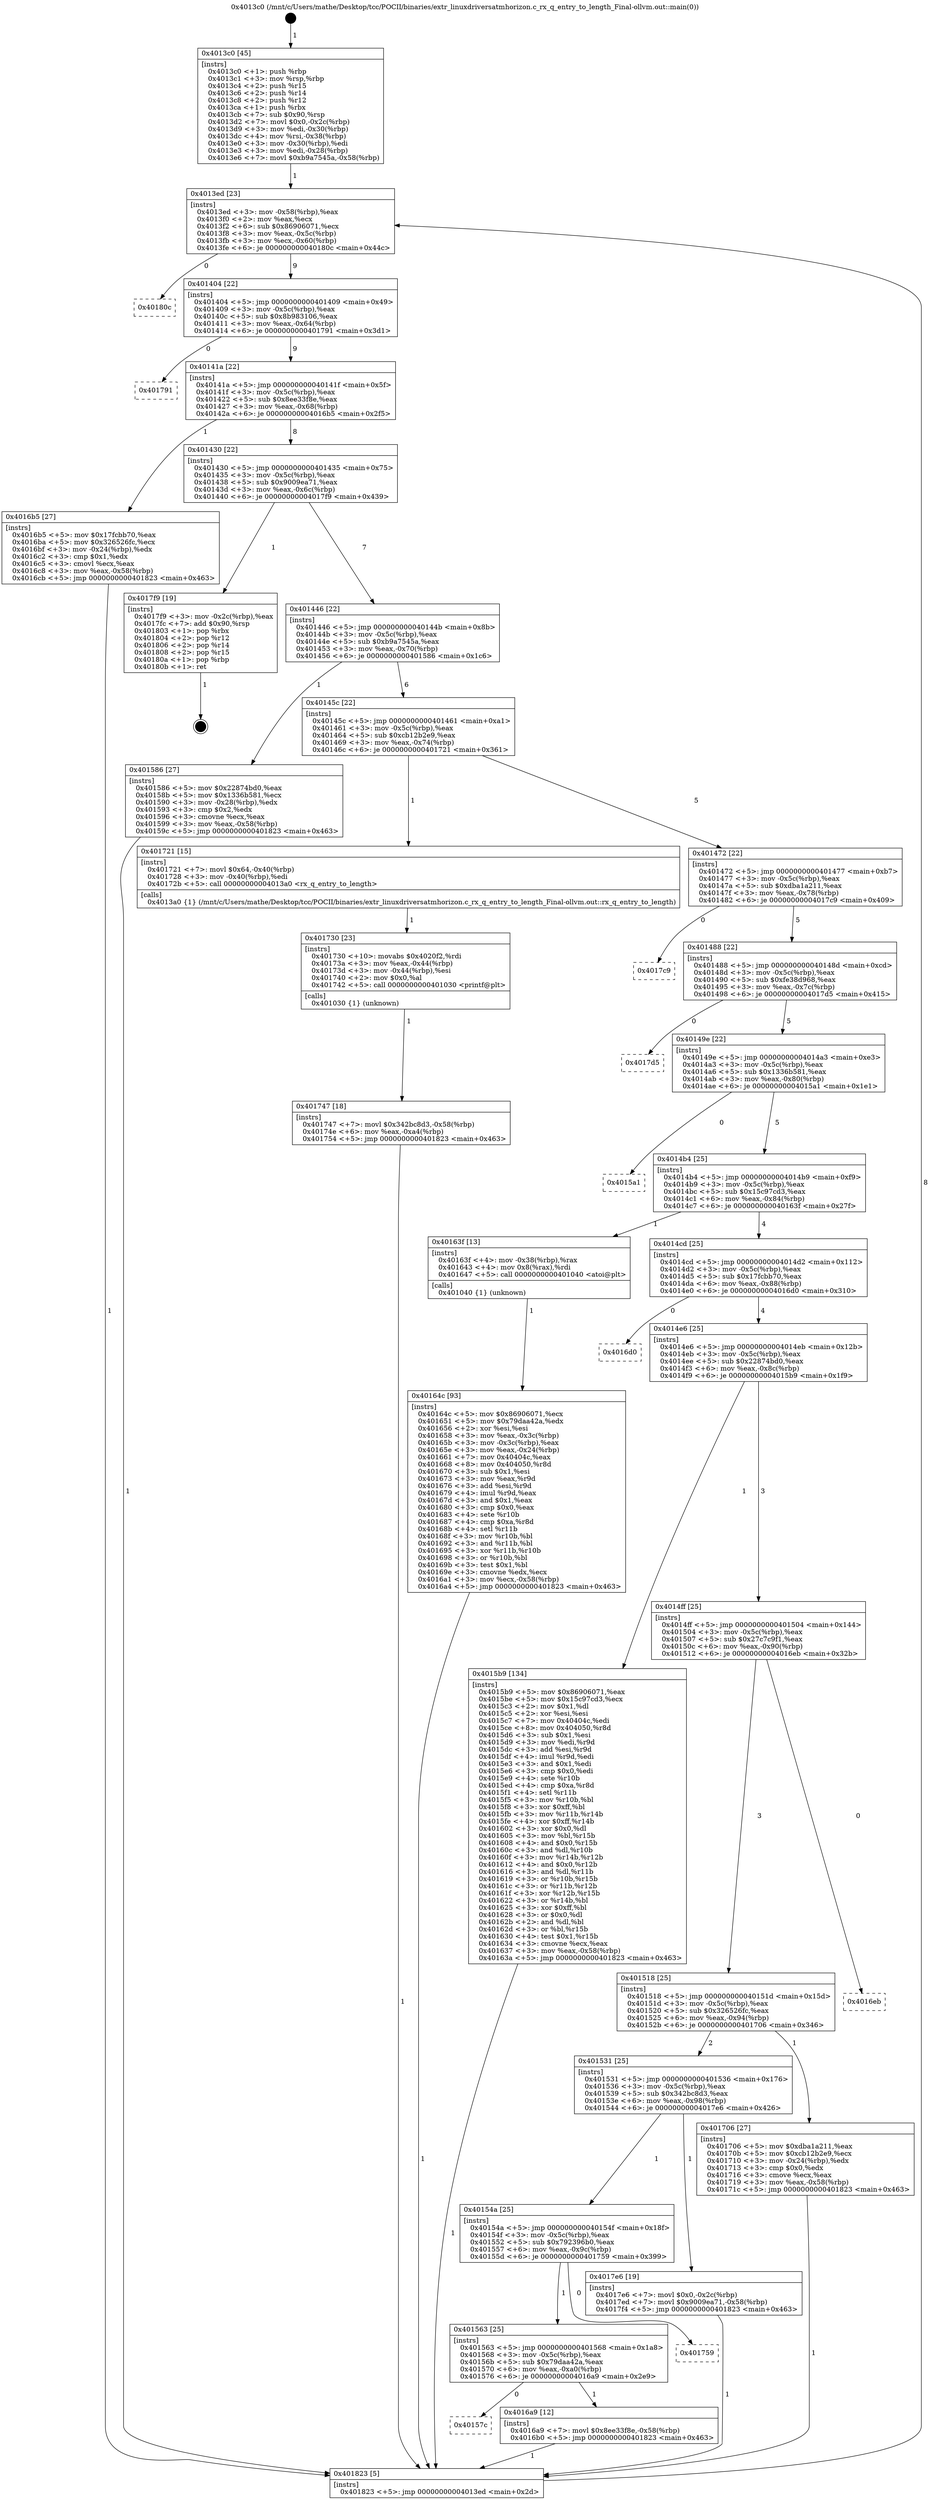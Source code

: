 digraph "0x4013c0" {
  label = "0x4013c0 (/mnt/c/Users/mathe/Desktop/tcc/POCII/binaries/extr_linuxdriversatmhorizon.c_rx_q_entry_to_length_Final-ollvm.out::main(0))"
  labelloc = "t"
  node[shape=record]

  Entry [label="",width=0.3,height=0.3,shape=circle,fillcolor=black,style=filled]
  "0x4013ed" [label="{
     0x4013ed [23]\l
     | [instrs]\l
     &nbsp;&nbsp;0x4013ed \<+3\>: mov -0x58(%rbp),%eax\l
     &nbsp;&nbsp;0x4013f0 \<+2\>: mov %eax,%ecx\l
     &nbsp;&nbsp;0x4013f2 \<+6\>: sub $0x86906071,%ecx\l
     &nbsp;&nbsp;0x4013f8 \<+3\>: mov %eax,-0x5c(%rbp)\l
     &nbsp;&nbsp;0x4013fb \<+3\>: mov %ecx,-0x60(%rbp)\l
     &nbsp;&nbsp;0x4013fe \<+6\>: je 000000000040180c \<main+0x44c\>\l
  }"]
  "0x40180c" [label="{
     0x40180c\l
  }", style=dashed]
  "0x401404" [label="{
     0x401404 [22]\l
     | [instrs]\l
     &nbsp;&nbsp;0x401404 \<+5\>: jmp 0000000000401409 \<main+0x49\>\l
     &nbsp;&nbsp;0x401409 \<+3\>: mov -0x5c(%rbp),%eax\l
     &nbsp;&nbsp;0x40140c \<+5\>: sub $0x8b983106,%eax\l
     &nbsp;&nbsp;0x401411 \<+3\>: mov %eax,-0x64(%rbp)\l
     &nbsp;&nbsp;0x401414 \<+6\>: je 0000000000401791 \<main+0x3d1\>\l
  }"]
  Exit [label="",width=0.3,height=0.3,shape=circle,fillcolor=black,style=filled,peripheries=2]
  "0x401791" [label="{
     0x401791\l
  }", style=dashed]
  "0x40141a" [label="{
     0x40141a [22]\l
     | [instrs]\l
     &nbsp;&nbsp;0x40141a \<+5\>: jmp 000000000040141f \<main+0x5f\>\l
     &nbsp;&nbsp;0x40141f \<+3\>: mov -0x5c(%rbp),%eax\l
     &nbsp;&nbsp;0x401422 \<+5\>: sub $0x8ee33f8e,%eax\l
     &nbsp;&nbsp;0x401427 \<+3\>: mov %eax,-0x68(%rbp)\l
     &nbsp;&nbsp;0x40142a \<+6\>: je 00000000004016b5 \<main+0x2f5\>\l
  }"]
  "0x401747" [label="{
     0x401747 [18]\l
     | [instrs]\l
     &nbsp;&nbsp;0x401747 \<+7\>: movl $0x342bc8d3,-0x58(%rbp)\l
     &nbsp;&nbsp;0x40174e \<+6\>: mov %eax,-0xa4(%rbp)\l
     &nbsp;&nbsp;0x401754 \<+5\>: jmp 0000000000401823 \<main+0x463\>\l
  }"]
  "0x4016b5" [label="{
     0x4016b5 [27]\l
     | [instrs]\l
     &nbsp;&nbsp;0x4016b5 \<+5\>: mov $0x17fcbb70,%eax\l
     &nbsp;&nbsp;0x4016ba \<+5\>: mov $0x326526fc,%ecx\l
     &nbsp;&nbsp;0x4016bf \<+3\>: mov -0x24(%rbp),%edx\l
     &nbsp;&nbsp;0x4016c2 \<+3\>: cmp $0x1,%edx\l
     &nbsp;&nbsp;0x4016c5 \<+3\>: cmovl %ecx,%eax\l
     &nbsp;&nbsp;0x4016c8 \<+3\>: mov %eax,-0x58(%rbp)\l
     &nbsp;&nbsp;0x4016cb \<+5\>: jmp 0000000000401823 \<main+0x463\>\l
  }"]
  "0x401430" [label="{
     0x401430 [22]\l
     | [instrs]\l
     &nbsp;&nbsp;0x401430 \<+5\>: jmp 0000000000401435 \<main+0x75\>\l
     &nbsp;&nbsp;0x401435 \<+3\>: mov -0x5c(%rbp),%eax\l
     &nbsp;&nbsp;0x401438 \<+5\>: sub $0x9009ea71,%eax\l
     &nbsp;&nbsp;0x40143d \<+3\>: mov %eax,-0x6c(%rbp)\l
     &nbsp;&nbsp;0x401440 \<+6\>: je 00000000004017f9 \<main+0x439\>\l
  }"]
  "0x401730" [label="{
     0x401730 [23]\l
     | [instrs]\l
     &nbsp;&nbsp;0x401730 \<+10\>: movabs $0x4020f2,%rdi\l
     &nbsp;&nbsp;0x40173a \<+3\>: mov %eax,-0x44(%rbp)\l
     &nbsp;&nbsp;0x40173d \<+3\>: mov -0x44(%rbp),%esi\l
     &nbsp;&nbsp;0x401740 \<+2\>: mov $0x0,%al\l
     &nbsp;&nbsp;0x401742 \<+5\>: call 0000000000401030 \<printf@plt\>\l
     | [calls]\l
     &nbsp;&nbsp;0x401030 \{1\} (unknown)\l
  }"]
  "0x4017f9" [label="{
     0x4017f9 [19]\l
     | [instrs]\l
     &nbsp;&nbsp;0x4017f9 \<+3\>: mov -0x2c(%rbp),%eax\l
     &nbsp;&nbsp;0x4017fc \<+7\>: add $0x90,%rsp\l
     &nbsp;&nbsp;0x401803 \<+1\>: pop %rbx\l
     &nbsp;&nbsp;0x401804 \<+2\>: pop %r12\l
     &nbsp;&nbsp;0x401806 \<+2\>: pop %r14\l
     &nbsp;&nbsp;0x401808 \<+2\>: pop %r15\l
     &nbsp;&nbsp;0x40180a \<+1\>: pop %rbp\l
     &nbsp;&nbsp;0x40180b \<+1\>: ret\l
  }"]
  "0x401446" [label="{
     0x401446 [22]\l
     | [instrs]\l
     &nbsp;&nbsp;0x401446 \<+5\>: jmp 000000000040144b \<main+0x8b\>\l
     &nbsp;&nbsp;0x40144b \<+3\>: mov -0x5c(%rbp),%eax\l
     &nbsp;&nbsp;0x40144e \<+5\>: sub $0xb9a7545a,%eax\l
     &nbsp;&nbsp;0x401453 \<+3\>: mov %eax,-0x70(%rbp)\l
     &nbsp;&nbsp;0x401456 \<+6\>: je 0000000000401586 \<main+0x1c6\>\l
  }"]
  "0x40157c" [label="{
     0x40157c\l
  }", style=dashed]
  "0x401586" [label="{
     0x401586 [27]\l
     | [instrs]\l
     &nbsp;&nbsp;0x401586 \<+5\>: mov $0x22874bd0,%eax\l
     &nbsp;&nbsp;0x40158b \<+5\>: mov $0x1336b581,%ecx\l
     &nbsp;&nbsp;0x401590 \<+3\>: mov -0x28(%rbp),%edx\l
     &nbsp;&nbsp;0x401593 \<+3\>: cmp $0x2,%edx\l
     &nbsp;&nbsp;0x401596 \<+3\>: cmovne %ecx,%eax\l
     &nbsp;&nbsp;0x401599 \<+3\>: mov %eax,-0x58(%rbp)\l
     &nbsp;&nbsp;0x40159c \<+5\>: jmp 0000000000401823 \<main+0x463\>\l
  }"]
  "0x40145c" [label="{
     0x40145c [22]\l
     | [instrs]\l
     &nbsp;&nbsp;0x40145c \<+5\>: jmp 0000000000401461 \<main+0xa1\>\l
     &nbsp;&nbsp;0x401461 \<+3\>: mov -0x5c(%rbp),%eax\l
     &nbsp;&nbsp;0x401464 \<+5\>: sub $0xcb12b2e9,%eax\l
     &nbsp;&nbsp;0x401469 \<+3\>: mov %eax,-0x74(%rbp)\l
     &nbsp;&nbsp;0x40146c \<+6\>: je 0000000000401721 \<main+0x361\>\l
  }"]
  "0x401823" [label="{
     0x401823 [5]\l
     | [instrs]\l
     &nbsp;&nbsp;0x401823 \<+5\>: jmp 00000000004013ed \<main+0x2d\>\l
  }"]
  "0x4013c0" [label="{
     0x4013c0 [45]\l
     | [instrs]\l
     &nbsp;&nbsp;0x4013c0 \<+1\>: push %rbp\l
     &nbsp;&nbsp;0x4013c1 \<+3\>: mov %rsp,%rbp\l
     &nbsp;&nbsp;0x4013c4 \<+2\>: push %r15\l
     &nbsp;&nbsp;0x4013c6 \<+2\>: push %r14\l
     &nbsp;&nbsp;0x4013c8 \<+2\>: push %r12\l
     &nbsp;&nbsp;0x4013ca \<+1\>: push %rbx\l
     &nbsp;&nbsp;0x4013cb \<+7\>: sub $0x90,%rsp\l
     &nbsp;&nbsp;0x4013d2 \<+7\>: movl $0x0,-0x2c(%rbp)\l
     &nbsp;&nbsp;0x4013d9 \<+3\>: mov %edi,-0x30(%rbp)\l
     &nbsp;&nbsp;0x4013dc \<+4\>: mov %rsi,-0x38(%rbp)\l
     &nbsp;&nbsp;0x4013e0 \<+3\>: mov -0x30(%rbp),%edi\l
     &nbsp;&nbsp;0x4013e3 \<+3\>: mov %edi,-0x28(%rbp)\l
     &nbsp;&nbsp;0x4013e6 \<+7\>: movl $0xb9a7545a,-0x58(%rbp)\l
  }"]
  "0x4016a9" [label="{
     0x4016a9 [12]\l
     | [instrs]\l
     &nbsp;&nbsp;0x4016a9 \<+7\>: movl $0x8ee33f8e,-0x58(%rbp)\l
     &nbsp;&nbsp;0x4016b0 \<+5\>: jmp 0000000000401823 \<main+0x463\>\l
  }"]
  "0x401721" [label="{
     0x401721 [15]\l
     | [instrs]\l
     &nbsp;&nbsp;0x401721 \<+7\>: movl $0x64,-0x40(%rbp)\l
     &nbsp;&nbsp;0x401728 \<+3\>: mov -0x40(%rbp),%edi\l
     &nbsp;&nbsp;0x40172b \<+5\>: call 00000000004013a0 \<rx_q_entry_to_length\>\l
     | [calls]\l
     &nbsp;&nbsp;0x4013a0 \{1\} (/mnt/c/Users/mathe/Desktop/tcc/POCII/binaries/extr_linuxdriversatmhorizon.c_rx_q_entry_to_length_Final-ollvm.out::rx_q_entry_to_length)\l
  }"]
  "0x401472" [label="{
     0x401472 [22]\l
     | [instrs]\l
     &nbsp;&nbsp;0x401472 \<+5\>: jmp 0000000000401477 \<main+0xb7\>\l
     &nbsp;&nbsp;0x401477 \<+3\>: mov -0x5c(%rbp),%eax\l
     &nbsp;&nbsp;0x40147a \<+5\>: sub $0xdba1a211,%eax\l
     &nbsp;&nbsp;0x40147f \<+3\>: mov %eax,-0x78(%rbp)\l
     &nbsp;&nbsp;0x401482 \<+6\>: je 00000000004017c9 \<main+0x409\>\l
  }"]
  "0x401563" [label="{
     0x401563 [25]\l
     | [instrs]\l
     &nbsp;&nbsp;0x401563 \<+5\>: jmp 0000000000401568 \<main+0x1a8\>\l
     &nbsp;&nbsp;0x401568 \<+3\>: mov -0x5c(%rbp),%eax\l
     &nbsp;&nbsp;0x40156b \<+5\>: sub $0x79daa42a,%eax\l
     &nbsp;&nbsp;0x401570 \<+6\>: mov %eax,-0xa0(%rbp)\l
     &nbsp;&nbsp;0x401576 \<+6\>: je 00000000004016a9 \<main+0x2e9\>\l
  }"]
  "0x4017c9" [label="{
     0x4017c9\l
  }", style=dashed]
  "0x401488" [label="{
     0x401488 [22]\l
     | [instrs]\l
     &nbsp;&nbsp;0x401488 \<+5\>: jmp 000000000040148d \<main+0xcd\>\l
     &nbsp;&nbsp;0x40148d \<+3\>: mov -0x5c(%rbp),%eax\l
     &nbsp;&nbsp;0x401490 \<+5\>: sub $0xfe38d968,%eax\l
     &nbsp;&nbsp;0x401495 \<+3\>: mov %eax,-0x7c(%rbp)\l
     &nbsp;&nbsp;0x401498 \<+6\>: je 00000000004017d5 \<main+0x415\>\l
  }"]
  "0x401759" [label="{
     0x401759\l
  }", style=dashed]
  "0x4017d5" [label="{
     0x4017d5\l
  }", style=dashed]
  "0x40149e" [label="{
     0x40149e [22]\l
     | [instrs]\l
     &nbsp;&nbsp;0x40149e \<+5\>: jmp 00000000004014a3 \<main+0xe3\>\l
     &nbsp;&nbsp;0x4014a3 \<+3\>: mov -0x5c(%rbp),%eax\l
     &nbsp;&nbsp;0x4014a6 \<+5\>: sub $0x1336b581,%eax\l
     &nbsp;&nbsp;0x4014ab \<+3\>: mov %eax,-0x80(%rbp)\l
     &nbsp;&nbsp;0x4014ae \<+6\>: je 00000000004015a1 \<main+0x1e1\>\l
  }"]
  "0x40154a" [label="{
     0x40154a [25]\l
     | [instrs]\l
     &nbsp;&nbsp;0x40154a \<+5\>: jmp 000000000040154f \<main+0x18f\>\l
     &nbsp;&nbsp;0x40154f \<+3\>: mov -0x5c(%rbp),%eax\l
     &nbsp;&nbsp;0x401552 \<+5\>: sub $0x792396b0,%eax\l
     &nbsp;&nbsp;0x401557 \<+6\>: mov %eax,-0x9c(%rbp)\l
     &nbsp;&nbsp;0x40155d \<+6\>: je 0000000000401759 \<main+0x399\>\l
  }"]
  "0x4015a1" [label="{
     0x4015a1\l
  }", style=dashed]
  "0x4014b4" [label="{
     0x4014b4 [25]\l
     | [instrs]\l
     &nbsp;&nbsp;0x4014b4 \<+5\>: jmp 00000000004014b9 \<main+0xf9\>\l
     &nbsp;&nbsp;0x4014b9 \<+3\>: mov -0x5c(%rbp),%eax\l
     &nbsp;&nbsp;0x4014bc \<+5\>: sub $0x15c97cd3,%eax\l
     &nbsp;&nbsp;0x4014c1 \<+6\>: mov %eax,-0x84(%rbp)\l
     &nbsp;&nbsp;0x4014c7 \<+6\>: je 000000000040163f \<main+0x27f\>\l
  }"]
  "0x4017e6" [label="{
     0x4017e6 [19]\l
     | [instrs]\l
     &nbsp;&nbsp;0x4017e6 \<+7\>: movl $0x0,-0x2c(%rbp)\l
     &nbsp;&nbsp;0x4017ed \<+7\>: movl $0x9009ea71,-0x58(%rbp)\l
     &nbsp;&nbsp;0x4017f4 \<+5\>: jmp 0000000000401823 \<main+0x463\>\l
  }"]
  "0x40163f" [label="{
     0x40163f [13]\l
     | [instrs]\l
     &nbsp;&nbsp;0x40163f \<+4\>: mov -0x38(%rbp),%rax\l
     &nbsp;&nbsp;0x401643 \<+4\>: mov 0x8(%rax),%rdi\l
     &nbsp;&nbsp;0x401647 \<+5\>: call 0000000000401040 \<atoi@plt\>\l
     | [calls]\l
     &nbsp;&nbsp;0x401040 \{1\} (unknown)\l
  }"]
  "0x4014cd" [label="{
     0x4014cd [25]\l
     | [instrs]\l
     &nbsp;&nbsp;0x4014cd \<+5\>: jmp 00000000004014d2 \<main+0x112\>\l
     &nbsp;&nbsp;0x4014d2 \<+3\>: mov -0x5c(%rbp),%eax\l
     &nbsp;&nbsp;0x4014d5 \<+5\>: sub $0x17fcbb70,%eax\l
     &nbsp;&nbsp;0x4014da \<+6\>: mov %eax,-0x88(%rbp)\l
     &nbsp;&nbsp;0x4014e0 \<+6\>: je 00000000004016d0 \<main+0x310\>\l
  }"]
  "0x401531" [label="{
     0x401531 [25]\l
     | [instrs]\l
     &nbsp;&nbsp;0x401531 \<+5\>: jmp 0000000000401536 \<main+0x176\>\l
     &nbsp;&nbsp;0x401536 \<+3\>: mov -0x5c(%rbp),%eax\l
     &nbsp;&nbsp;0x401539 \<+5\>: sub $0x342bc8d3,%eax\l
     &nbsp;&nbsp;0x40153e \<+6\>: mov %eax,-0x98(%rbp)\l
     &nbsp;&nbsp;0x401544 \<+6\>: je 00000000004017e6 \<main+0x426\>\l
  }"]
  "0x4016d0" [label="{
     0x4016d0\l
  }", style=dashed]
  "0x4014e6" [label="{
     0x4014e6 [25]\l
     | [instrs]\l
     &nbsp;&nbsp;0x4014e6 \<+5\>: jmp 00000000004014eb \<main+0x12b\>\l
     &nbsp;&nbsp;0x4014eb \<+3\>: mov -0x5c(%rbp),%eax\l
     &nbsp;&nbsp;0x4014ee \<+5\>: sub $0x22874bd0,%eax\l
     &nbsp;&nbsp;0x4014f3 \<+6\>: mov %eax,-0x8c(%rbp)\l
     &nbsp;&nbsp;0x4014f9 \<+6\>: je 00000000004015b9 \<main+0x1f9\>\l
  }"]
  "0x401706" [label="{
     0x401706 [27]\l
     | [instrs]\l
     &nbsp;&nbsp;0x401706 \<+5\>: mov $0xdba1a211,%eax\l
     &nbsp;&nbsp;0x40170b \<+5\>: mov $0xcb12b2e9,%ecx\l
     &nbsp;&nbsp;0x401710 \<+3\>: mov -0x24(%rbp),%edx\l
     &nbsp;&nbsp;0x401713 \<+3\>: cmp $0x0,%edx\l
     &nbsp;&nbsp;0x401716 \<+3\>: cmove %ecx,%eax\l
     &nbsp;&nbsp;0x401719 \<+3\>: mov %eax,-0x58(%rbp)\l
     &nbsp;&nbsp;0x40171c \<+5\>: jmp 0000000000401823 \<main+0x463\>\l
  }"]
  "0x4015b9" [label="{
     0x4015b9 [134]\l
     | [instrs]\l
     &nbsp;&nbsp;0x4015b9 \<+5\>: mov $0x86906071,%eax\l
     &nbsp;&nbsp;0x4015be \<+5\>: mov $0x15c97cd3,%ecx\l
     &nbsp;&nbsp;0x4015c3 \<+2\>: mov $0x1,%dl\l
     &nbsp;&nbsp;0x4015c5 \<+2\>: xor %esi,%esi\l
     &nbsp;&nbsp;0x4015c7 \<+7\>: mov 0x40404c,%edi\l
     &nbsp;&nbsp;0x4015ce \<+8\>: mov 0x404050,%r8d\l
     &nbsp;&nbsp;0x4015d6 \<+3\>: sub $0x1,%esi\l
     &nbsp;&nbsp;0x4015d9 \<+3\>: mov %edi,%r9d\l
     &nbsp;&nbsp;0x4015dc \<+3\>: add %esi,%r9d\l
     &nbsp;&nbsp;0x4015df \<+4\>: imul %r9d,%edi\l
     &nbsp;&nbsp;0x4015e3 \<+3\>: and $0x1,%edi\l
     &nbsp;&nbsp;0x4015e6 \<+3\>: cmp $0x0,%edi\l
     &nbsp;&nbsp;0x4015e9 \<+4\>: sete %r10b\l
     &nbsp;&nbsp;0x4015ed \<+4\>: cmp $0xa,%r8d\l
     &nbsp;&nbsp;0x4015f1 \<+4\>: setl %r11b\l
     &nbsp;&nbsp;0x4015f5 \<+3\>: mov %r10b,%bl\l
     &nbsp;&nbsp;0x4015f8 \<+3\>: xor $0xff,%bl\l
     &nbsp;&nbsp;0x4015fb \<+3\>: mov %r11b,%r14b\l
     &nbsp;&nbsp;0x4015fe \<+4\>: xor $0xff,%r14b\l
     &nbsp;&nbsp;0x401602 \<+3\>: xor $0x0,%dl\l
     &nbsp;&nbsp;0x401605 \<+3\>: mov %bl,%r15b\l
     &nbsp;&nbsp;0x401608 \<+4\>: and $0x0,%r15b\l
     &nbsp;&nbsp;0x40160c \<+3\>: and %dl,%r10b\l
     &nbsp;&nbsp;0x40160f \<+3\>: mov %r14b,%r12b\l
     &nbsp;&nbsp;0x401612 \<+4\>: and $0x0,%r12b\l
     &nbsp;&nbsp;0x401616 \<+3\>: and %dl,%r11b\l
     &nbsp;&nbsp;0x401619 \<+3\>: or %r10b,%r15b\l
     &nbsp;&nbsp;0x40161c \<+3\>: or %r11b,%r12b\l
     &nbsp;&nbsp;0x40161f \<+3\>: xor %r12b,%r15b\l
     &nbsp;&nbsp;0x401622 \<+3\>: or %r14b,%bl\l
     &nbsp;&nbsp;0x401625 \<+3\>: xor $0xff,%bl\l
     &nbsp;&nbsp;0x401628 \<+3\>: or $0x0,%dl\l
     &nbsp;&nbsp;0x40162b \<+2\>: and %dl,%bl\l
     &nbsp;&nbsp;0x40162d \<+3\>: or %bl,%r15b\l
     &nbsp;&nbsp;0x401630 \<+4\>: test $0x1,%r15b\l
     &nbsp;&nbsp;0x401634 \<+3\>: cmovne %ecx,%eax\l
     &nbsp;&nbsp;0x401637 \<+3\>: mov %eax,-0x58(%rbp)\l
     &nbsp;&nbsp;0x40163a \<+5\>: jmp 0000000000401823 \<main+0x463\>\l
  }"]
  "0x4014ff" [label="{
     0x4014ff [25]\l
     | [instrs]\l
     &nbsp;&nbsp;0x4014ff \<+5\>: jmp 0000000000401504 \<main+0x144\>\l
     &nbsp;&nbsp;0x401504 \<+3\>: mov -0x5c(%rbp),%eax\l
     &nbsp;&nbsp;0x401507 \<+5\>: sub $0x27c7c9f1,%eax\l
     &nbsp;&nbsp;0x40150c \<+6\>: mov %eax,-0x90(%rbp)\l
     &nbsp;&nbsp;0x401512 \<+6\>: je 00000000004016eb \<main+0x32b\>\l
  }"]
  "0x40164c" [label="{
     0x40164c [93]\l
     | [instrs]\l
     &nbsp;&nbsp;0x40164c \<+5\>: mov $0x86906071,%ecx\l
     &nbsp;&nbsp;0x401651 \<+5\>: mov $0x79daa42a,%edx\l
     &nbsp;&nbsp;0x401656 \<+2\>: xor %esi,%esi\l
     &nbsp;&nbsp;0x401658 \<+3\>: mov %eax,-0x3c(%rbp)\l
     &nbsp;&nbsp;0x40165b \<+3\>: mov -0x3c(%rbp),%eax\l
     &nbsp;&nbsp;0x40165e \<+3\>: mov %eax,-0x24(%rbp)\l
     &nbsp;&nbsp;0x401661 \<+7\>: mov 0x40404c,%eax\l
     &nbsp;&nbsp;0x401668 \<+8\>: mov 0x404050,%r8d\l
     &nbsp;&nbsp;0x401670 \<+3\>: sub $0x1,%esi\l
     &nbsp;&nbsp;0x401673 \<+3\>: mov %eax,%r9d\l
     &nbsp;&nbsp;0x401676 \<+3\>: add %esi,%r9d\l
     &nbsp;&nbsp;0x401679 \<+4\>: imul %r9d,%eax\l
     &nbsp;&nbsp;0x40167d \<+3\>: and $0x1,%eax\l
     &nbsp;&nbsp;0x401680 \<+3\>: cmp $0x0,%eax\l
     &nbsp;&nbsp;0x401683 \<+4\>: sete %r10b\l
     &nbsp;&nbsp;0x401687 \<+4\>: cmp $0xa,%r8d\l
     &nbsp;&nbsp;0x40168b \<+4\>: setl %r11b\l
     &nbsp;&nbsp;0x40168f \<+3\>: mov %r10b,%bl\l
     &nbsp;&nbsp;0x401692 \<+3\>: and %r11b,%bl\l
     &nbsp;&nbsp;0x401695 \<+3\>: xor %r11b,%r10b\l
     &nbsp;&nbsp;0x401698 \<+3\>: or %r10b,%bl\l
     &nbsp;&nbsp;0x40169b \<+3\>: test $0x1,%bl\l
     &nbsp;&nbsp;0x40169e \<+3\>: cmovne %edx,%ecx\l
     &nbsp;&nbsp;0x4016a1 \<+3\>: mov %ecx,-0x58(%rbp)\l
     &nbsp;&nbsp;0x4016a4 \<+5\>: jmp 0000000000401823 \<main+0x463\>\l
  }"]
  "0x401518" [label="{
     0x401518 [25]\l
     | [instrs]\l
     &nbsp;&nbsp;0x401518 \<+5\>: jmp 000000000040151d \<main+0x15d\>\l
     &nbsp;&nbsp;0x40151d \<+3\>: mov -0x5c(%rbp),%eax\l
     &nbsp;&nbsp;0x401520 \<+5\>: sub $0x326526fc,%eax\l
     &nbsp;&nbsp;0x401525 \<+6\>: mov %eax,-0x94(%rbp)\l
     &nbsp;&nbsp;0x40152b \<+6\>: je 0000000000401706 \<main+0x346\>\l
  }"]
  "0x4016eb" [label="{
     0x4016eb\l
  }", style=dashed]
  Entry -> "0x4013c0" [label=" 1"]
  "0x4013ed" -> "0x40180c" [label=" 0"]
  "0x4013ed" -> "0x401404" [label=" 9"]
  "0x4017f9" -> Exit [label=" 1"]
  "0x401404" -> "0x401791" [label=" 0"]
  "0x401404" -> "0x40141a" [label=" 9"]
  "0x4017e6" -> "0x401823" [label=" 1"]
  "0x40141a" -> "0x4016b5" [label=" 1"]
  "0x40141a" -> "0x401430" [label=" 8"]
  "0x401747" -> "0x401823" [label=" 1"]
  "0x401430" -> "0x4017f9" [label=" 1"]
  "0x401430" -> "0x401446" [label=" 7"]
  "0x401730" -> "0x401747" [label=" 1"]
  "0x401446" -> "0x401586" [label=" 1"]
  "0x401446" -> "0x40145c" [label=" 6"]
  "0x401586" -> "0x401823" [label=" 1"]
  "0x4013c0" -> "0x4013ed" [label=" 1"]
  "0x401823" -> "0x4013ed" [label=" 8"]
  "0x401721" -> "0x401730" [label=" 1"]
  "0x40145c" -> "0x401721" [label=" 1"]
  "0x40145c" -> "0x401472" [label=" 5"]
  "0x401706" -> "0x401823" [label=" 1"]
  "0x401472" -> "0x4017c9" [label=" 0"]
  "0x401472" -> "0x401488" [label=" 5"]
  "0x4016a9" -> "0x401823" [label=" 1"]
  "0x401488" -> "0x4017d5" [label=" 0"]
  "0x401488" -> "0x40149e" [label=" 5"]
  "0x401563" -> "0x40157c" [label=" 0"]
  "0x40149e" -> "0x4015a1" [label=" 0"]
  "0x40149e" -> "0x4014b4" [label=" 5"]
  "0x4016b5" -> "0x401823" [label=" 1"]
  "0x4014b4" -> "0x40163f" [label=" 1"]
  "0x4014b4" -> "0x4014cd" [label=" 4"]
  "0x40154a" -> "0x401563" [label=" 1"]
  "0x4014cd" -> "0x4016d0" [label=" 0"]
  "0x4014cd" -> "0x4014e6" [label=" 4"]
  "0x401563" -> "0x4016a9" [label=" 1"]
  "0x4014e6" -> "0x4015b9" [label=" 1"]
  "0x4014e6" -> "0x4014ff" [label=" 3"]
  "0x4015b9" -> "0x401823" [label=" 1"]
  "0x40163f" -> "0x40164c" [label=" 1"]
  "0x40164c" -> "0x401823" [label=" 1"]
  "0x401531" -> "0x40154a" [label=" 1"]
  "0x4014ff" -> "0x4016eb" [label=" 0"]
  "0x4014ff" -> "0x401518" [label=" 3"]
  "0x401531" -> "0x4017e6" [label=" 1"]
  "0x401518" -> "0x401706" [label=" 1"]
  "0x401518" -> "0x401531" [label=" 2"]
  "0x40154a" -> "0x401759" [label=" 0"]
}
